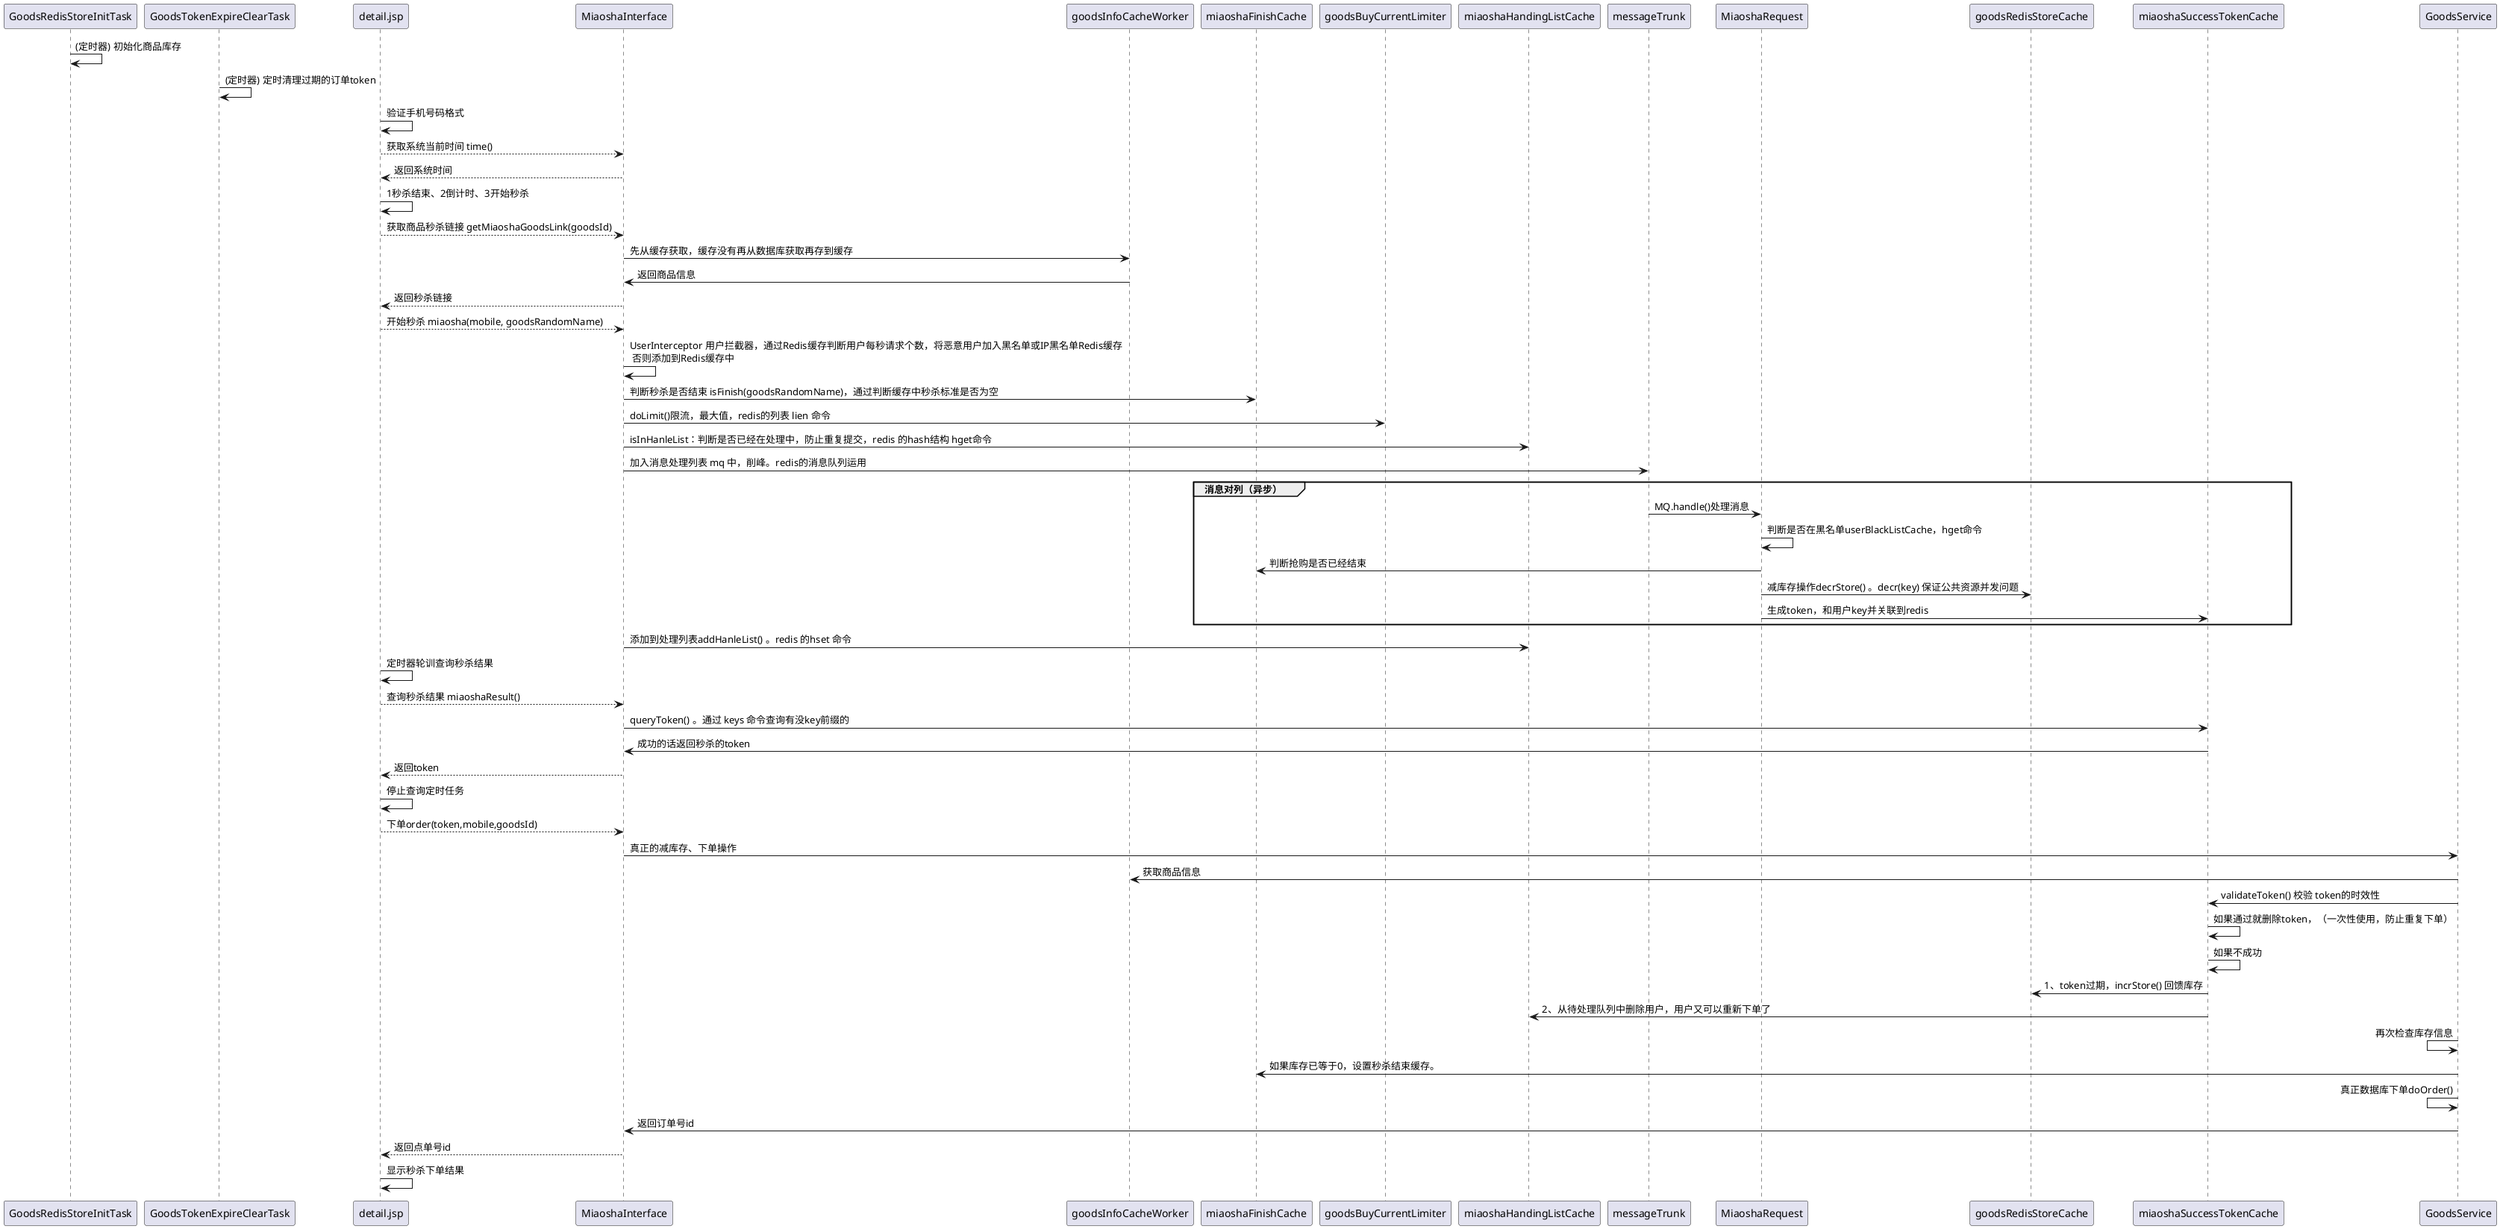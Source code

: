 @startuml
       GoodsRedisStoreInitTask -> GoodsRedisStoreInitTask : (定时器) 初始化商品库存
       GoodsTokenExpireClearTask -> GoodsTokenExpireClearTask : (定时器) 定时清理过期的订单token
       detail.jsp -> detail.jsp: 验证手机号码格式
       detail.jsp --> MiaoshaInterface: 获取系统当前时间 time()
       detail.jsp <-- MiaoshaInterface: 返回系统时间
       detail.jsp -> detail.jsp: 1秒杀结束、2倒计时、3开始秒杀
       detail.jsp --> MiaoshaInterface: 获取商品秒杀链接 getMiaoshaGoodsLink(goodsId)
       MiaoshaInterface -> goodsInfoCacheWorker : 先从缓存获取，缓存没有再从数据库获取再存到缓存
       MiaoshaInterface <- goodsInfoCacheWorker : 返回商品信息
       detail.jsp <-- MiaoshaInterface: 返回秒杀链接

       detail.jsp --> MiaoshaInterface: 开始秒杀 miaosha(mobile, goodsRandomName)
       MiaoshaInterface -> MiaoshaInterface : UserInterceptor 用户拦截器，通过Redis缓存判断用户每秒请求个数，将恶意用户加入黑名单或IP黑名单Redis缓存 \n 否则添加到Redis缓存中
       MiaoshaInterface -> miaoshaFinishCache : 判断秒杀是否结束 isFinish(goodsRandomName)，通过判断缓存中秒杀标准是否为空
       MiaoshaInterface -> goodsBuyCurrentLimiter :doLimit()限流，最大值，redis的列表 lien 命令
       MiaoshaInterface -> miaoshaHandingListCache :isInHanleList：判断是否已经在处理中，防止重复提交，redis 的hash结构 hget命令
       MiaoshaInterface -> messageTrunk : 加入消息处理列表 mq 中，削峰。redis的消息队列运用

       group 消息对列（异步）
           messageTrunk -> MiaoshaRequest : MQ.handle()处理消息
           MiaoshaRequest -> MiaoshaRequest : 判断是否在黑名单userBlackListCache，hget命令
           miaoshaFinishCache <- MiaoshaRequest : 判断抢购是否已经结束
           MiaoshaRequest -> goodsRedisStoreCache : 减库存操作decrStore() 。decr(key) 保证公共资源并发问题
           MiaoshaRequest -> miaoshaSuccessTokenCache :生成token，和用户key并关联到redis
       end

       MiaoshaInterface -> miaoshaHandingListCache : 添加到处理列表addHanleList() 。redis 的hset 命令
       detail.jsp -> detail.jsp: 定时器轮训查询秒杀结果
       detail.jsp --> MiaoshaInterface:查询秒杀结果 miaoshaResult()
       MiaoshaInterface -> miaoshaSuccessTokenCache : queryToken() 。通过 keys 命令查询有没key前缀的
       MiaoshaInterface <- miaoshaSuccessTokenCache : 成功的话返回秒杀的token
       detail.jsp <-- MiaoshaInterface: 返回token
       detail.jsp -> detail.jsp: 停止查询定时任务


       detail.jsp --> MiaoshaInterface: 下单order(token,mobile,goodsId)
       MiaoshaInterface -> GoodsService : 真正的减库存、下单操作
       goodsInfoCacheWorker <- GoodsService : 获取商品信息
       miaoshaSuccessTokenCache <- GoodsService : validateToken() 校验 token的时效性
       miaoshaSuccessTokenCache -> miaoshaSuccessTokenCache : 如果通过就删除token，（一次性使用，防止重复下单）
       miaoshaSuccessTokenCache -> miaoshaSuccessTokenCache : 如果不成功
       goodsRedisStoreCache <- miaoshaSuccessTokenCache : 1、token过期，incrStore() 回馈库存
       miaoshaHandingListCache <- miaoshaSuccessTokenCache : 2、从待处理队列中删除用户，用户又可以重新下单了
       GoodsService <- GoodsService :再次检查库存信息
       miaoshaFinishCache <- GoodsService : 如果库存已等于0，设置秒杀结束缓存。
       GoodsService <- GoodsService : 真正数据库下单doOrder()
       MiaoshaInterface <- GoodsService : 返回订单号id
       detail.jsp <-- MiaoshaInterface : 返回点单号id
       detail.jsp -> detail.jsp : 显示秒杀下单结果
@enduml

